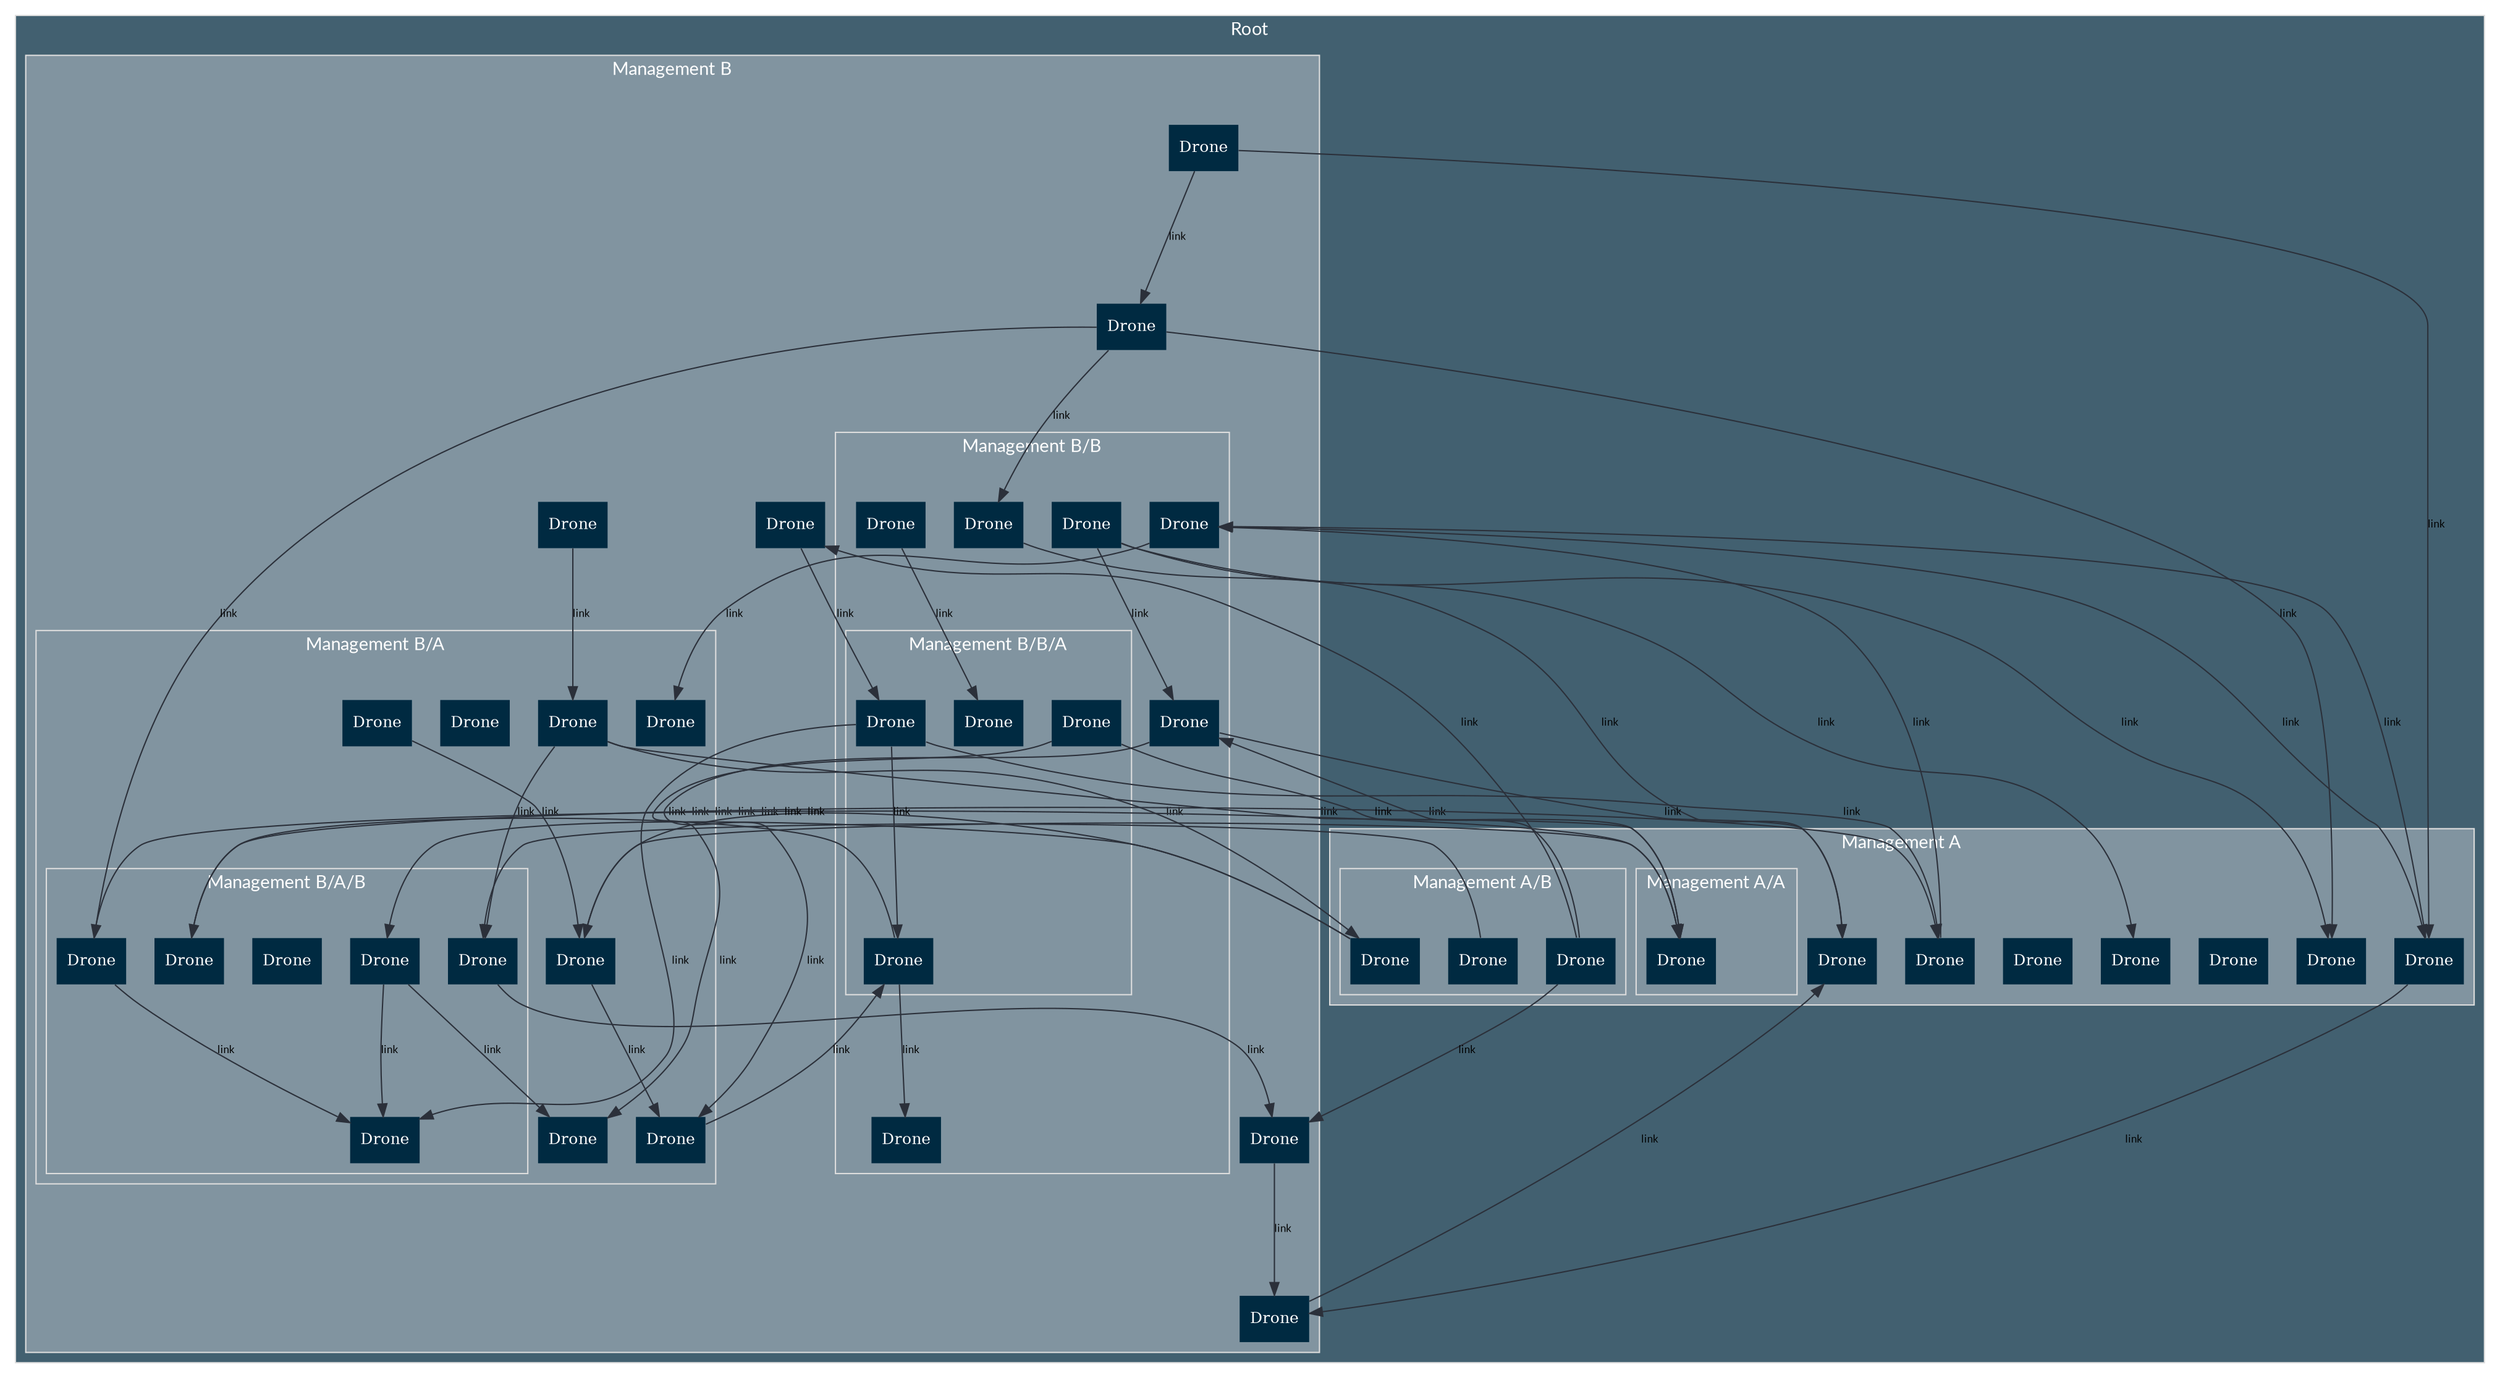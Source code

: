 digraph G {
    rankdir="TB";
    splines=true;
    overlap=false;
    nodesep="0.3";
    ranksep="1.3";
    labelloc="t";
    fontname="Lato";
    node [ shape="plaintext" style="filled, rounded" fontsize=12]
    edge [ fontname="Lato" color="#2B303A" fontsize=8]

  node [style="filled, dashed" fillcolor="#8194a0" fontcolor="#ffffff" penwidth=1 color="#dddddd"]; {
    }
  node [style="filled, dashed" fillcolor="#426070" fontcolor="#ffffff" penwidth=1 color="#dddddd"]; {
    }
  node [style="filled, dashed" fillcolor="#002a41" fontcolor="#ffffff" penwidth=1 color="#dddddd"]; {
            drone_01[label="Drone"];
            drone_02[label="Drone"];
            drone_03[label="Drone"];
            drone_04[label="Drone"];
            drone_05[label="Drone"];
            drone_06[label="Drone"];
            drone_07[label="Drone"];
            drone_08[label="Drone"];
            drone_09[label="Drone"];
            drone_10[label="Drone"];
            drone_11[label="Drone"];
            drone_12[label="Drone"];
            drone_13[label="Drone"];
            drone_14[label="Drone"];
            drone_15[label="Drone"];
            drone_16[label="Drone"];
            drone_17[label="Drone"];
            drone_18[label="Drone"];
            drone_19[label="Drone"];
            drone_20[label="Drone"];
            drone_21[label="Drone"];
            drone_22[label="Drone"];
            drone_23[label="Drone"];
            drone_24[label="Drone"];
            drone_25[label="Drone"];
            drone_26[label="Drone"];
            drone_27[label="Drone"];
            drone_28[label="Drone"];
            drone_29[label="Drone"];
            drone_30[label="Drone"];
            drone_31[label="Drone"];
            drone_32[label="Drone"];
            drone_33[label="Drone"];
            drone_34[label="Drone"];
            drone_35[label="Drone"];
            drone_36[label="Drone"];
            drone_37[label="Drone"];
            drone_38[label="Drone"];
            drone_39[label="Drone"];
            drone_40[label="Drone"];
    }
  node [style="filled, dashed" fillcolor="#224558" fontcolor="#ffffff" penwidth=1 color="#dddddd"]; {
    }

node [style="filled, rounded" fillcolor="#dddddd" fontcolor="#000000"];

subgraph cluster_root {
  label="Root"
  style=filled
  fillcolor="#426070"
  color="#dddddd"
  fontcolor="#ffffff"
  subgraph cluster_mgmt_a {
    label="Management A"
    style=filled
    fillcolor="#8194a0"
    color="#dddddd"
    fontcolor="#ffffff"
    subgraph cluster_mgmt_a_a {
      label="Management A/A"
      style=filled
      fillcolor="#8194a0"
      color="#dddddd"
      fontcolor="#ffffff"
      drone_02[label="Drone"]
    }
    subgraph cluster_mgmt_a_b {
      label="Management A/B"
      style=filled
      fillcolor="#8194a0"
      color="#dddddd"
      fontcolor="#ffffff"
      drone_03[label="Drone"]
      drone_04[label="Drone"]
      drone_05[label="Drone"]
    }
    drone_01[label="Drone"]
    drone_19[label="Drone"]
    drone_20[label="Drone"]
    drone_21[label="Drone"]
    drone_22[label="Drone"]
    drone_23[label="Drone"]
    drone_24[label="Drone"]
  }
  subgraph cluster_mgmt_b {
    label="Management B"
    style=filled
    fillcolor="#8194a0"
    color="#dddddd"
    fontcolor="#ffffff"
    subgraph cluster_mgmt_b_a {
      label="Management B/A"
      style=filled
      fillcolor="#8194a0"
      color="#dddddd"
      fontcolor="#ffffff"
      subgraph cluster_mgmt_b_a_b {
        label="Management B/A/B"
        style=filled
        fillcolor="#8194a0"
        color="#dddddd"
        fontcolor="#ffffff"
        drone_31[label="Drone"]
        drone_32[label="Drone"]
        drone_33[label="Drone"]
        drone_34[label="Drone"]
        drone_35[label="Drone"]
        drone_36[label="Drone"]
      }
      drone_06[label="Drone"]
      drone_07[label="Drone"]
      drone_08[label="Drone"]
      drone_09[label="Drone"]
      drone_10[label="Drone"]
      drone_11[label="Drone"]
      drone_12[label="Drone"]
    }
    subgraph cluster_mgmt_b_b {
      label="Management B/B"
      style=filled
      fillcolor="#8194a0"
      color="#dddddd"
      fontcolor="#ffffff"
      subgraph cluster_mgmt_b_b_a {
        label="Management B/B/A"
        style=filled
        fillcolor="#8194a0"
        color="#dddddd"
        fontcolor="#ffffff"
        drone_37[label="Drone"]
        drone_38[label="Drone"]
        drone_39[label="Drone"]
        drone_40[label="Drone"]
      }
      drone_13[label="Drone"]
      drone_14[label="Drone"]
      drone_15[label="Drone"]
      drone_16[label="Drone"]
      drone_17[label="Drone"]
      drone_18[label="Drone"]
    }
    drone_25[label="Drone"]
    drone_26[label="Drone"]
    drone_27[label="Drone"]
    drone_28[label="Drone"]
    drone_29[label="Drone"]
    drone_30[label="Drone"]
  }
}


      drone_03 -> drone_09 [label="link" ];
      drone_03 -> drone_31 [label="link" ];
      drone_04 -> drone_35 [label="link" ];
      drone_05 -> drone_17 [label="link" ];
      drone_05 -> drone_28 [label="link" ];
      drone_05 -> drone_30 [label="link" ];
      drone_06 -> drone_02 [label="link" ];
      drone_06 -> drone_03 [label="link" ];
      drone_06 -> drone_35 [label="link" ];
      drone_09 -> drone_02 [label="link" ];
      drone_09 -> drone_10 [label="link" ];
      drone_10 -> drone_38 [label="link" ];
      drone_11 -> drone_09 [label="link" ];
      drone_13 -> drone_24 [label="link" ];
      drone_14 -> drone_39 [label="link" ];
      drone_15 -> drone_07 [label="link" ];
      drone_15 -> drone_23 [label="link" ];
      drone_17 -> drone_10 [label="link" ];
      drone_17 -> drone_24 [label="link" ];
      drone_18 -> drone_17 [label="link" ];
      drone_18 -> drone_21 [label="link" ];
      drone_18 -> drone_22 [label="link" ];
      drone_19 -> drone_15 [label="link" ];
      drone_23 -> drone_15 [label="link" ];
      drone_23 -> drone_25 [label="link" ];
      drone_25 -> drone_24 [label="link" ];
      drone_26 -> drone_13 [label="link" ];
      drone_26 -> drone_21 [label="link" ];
      drone_26 -> drone_32 [label="link" ];
      drone_27 -> drone_06 [label="link" ];
      drone_28 -> drone_40 [label="link" ];
      drone_29 -> drone_23 [label="link" ];
      drone_29 -> drone_26 [label="link" ];
      drone_30 -> drone_25 [label="link" ];
      drone_31 -> drone_12 [label="link" ];
      drone_31 -> drone_33 [label="link" ];
      drone_32 -> drone_02 [label="link" ];
      drone_32 -> drone_33 [label="link" ];
      drone_35 -> drone_30 [label="link" ];
      drone_36 -> drone_19 [label="link" ];
      drone_37 -> drone_02 [label="link" ];
      drone_37 -> drone_12 [label="link" ];
      drone_38 -> drone_16 [label="link" ];
      drone_38 -> drone_36 [label="link" ];
      drone_40 -> drone_19 [label="link" ];
      drone_40 -> drone_33 [label="link" ];
      drone_40 -> drone_38 [label="link" ];
}

